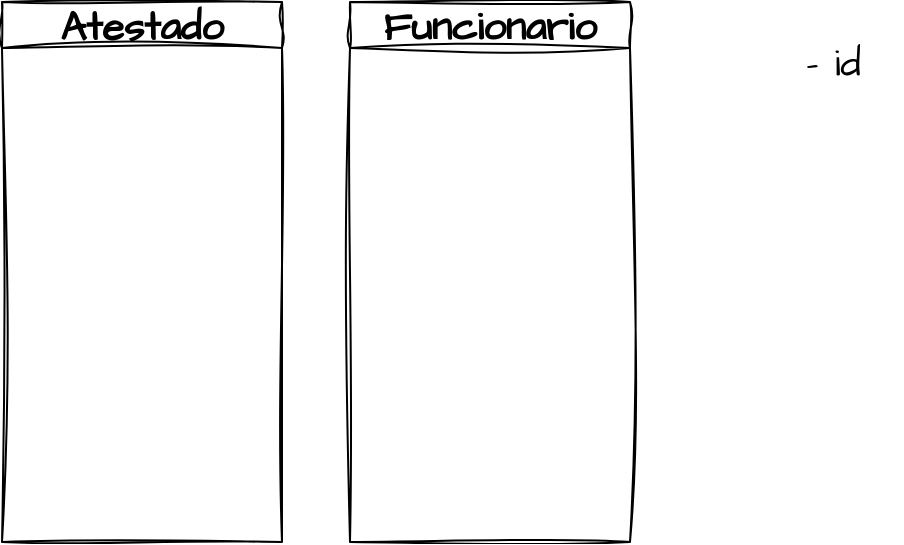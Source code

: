 <mxfile version="21.6.5" type="device">
  <diagram name="Página-1" id="7se4z26dx94i_YVs5O2G">
    <mxGraphModel dx="880" dy="532" grid="1" gridSize="10" guides="1" tooltips="1" connect="1" arrows="1" fold="1" page="1" pageScale="1" pageWidth="827" pageHeight="1169" math="0" shadow="0">
      <root>
        <mxCell id="0" />
        <mxCell id="1" parent="0" />
        <mxCell id="EczidAEKz68ecBzpt7t3-1" value="Atestado" style="swimlane;whiteSpace=wrap;html=1;sketch=1;hachureGap=4;jiggle=2;curveFitting=1;fontFamily=Architects Daughter;fontSource=https%3A%2F%2Ffonts.googleapis.com%2Fcss%3Ffamily%3DArchitects%2BDaughter;fontSize=20;" parent="1" vertex="1">
          <mxGeometry x="170" y="180" width="140" height="270" as="geometry" />
        </mxCell>
        <mxCell id="EczidAEKz68ecBzpt7t3-8" value="Funcionario" style="swimlane;whiteSpace=wrap;html=1;sketch=1;hachureGap=4;jiggle=2;curveFitting=1;fontFamily=Architects Daughter;fontSource=https%3A%2F%2Ffonts.googleapis.com%2Fcss%3Ffamily%3DArchitects%2BDaughter;fontSize=20;" parent="1" vertex="1">
          <mxGeometry x="344" y="180" width="140" height="270" as="geometry" />
        </mxCell>
        <mxCell id="EczidAEKz68ecBzpt7t3-9" value="- id" style="text;html=1;align=left;verticalAlign=middle;resizable=0;points=[];autosize=1;strokeColor=none;fillColor=none;fontSize=20;fontFamily=Architects Daughter;" parent="1" vertex="1">
          <mxGeometry x="570" y="190" width="50" height="40" as="geometry" />
        </mxCell>
      </root>
    </mxGraphModel>
  </diagram>
</mxfile>
